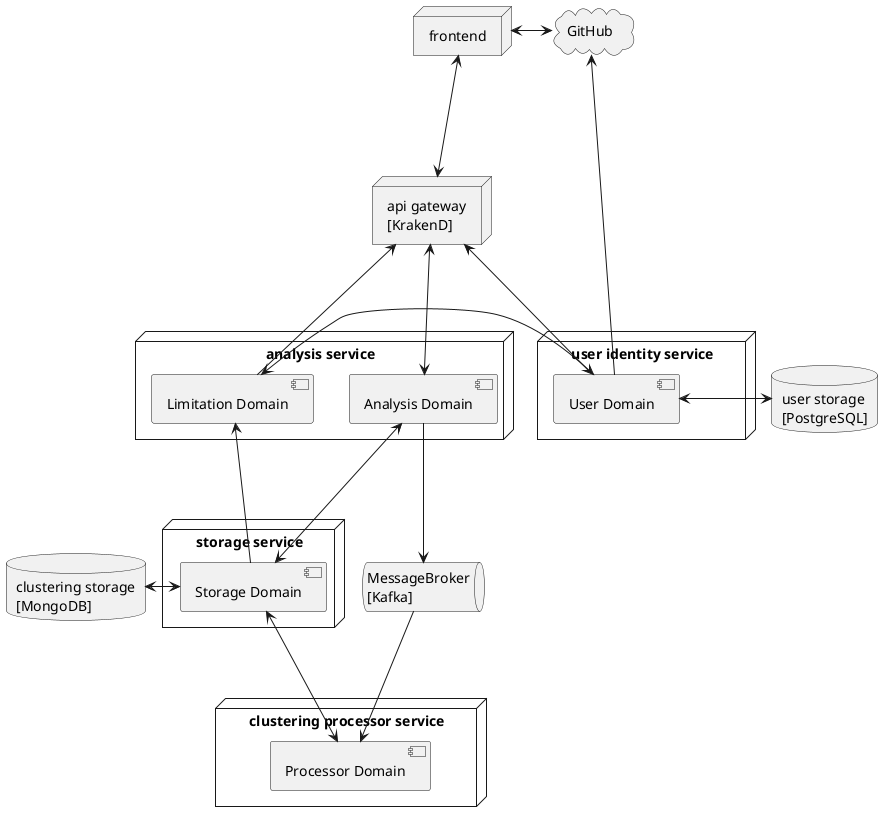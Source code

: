 @startuml Analysis Service

skinparam {
    HorizontalAlignment center
}

cloud "GitHub" as GitHub

node "user identity service" as UserIdentityService {
    component "User Domain" as UserDomain
}

node "frontend" as Frontend {

}

node "api gateway\n[KrakenD]" as ApiGateway

node "analysis service" as AnalysisService {
    component "Analysis Domain" as AnalysisDomain
    component "Limitation Domain" as LimitationDomain

}

node "storage service" as StorageService {
    component "Storage Domain" as StorageDomain
}

node "clustering processor service" as ClusteringProcessorService{
    component "Processor Domain" as ProcessorDomain
}

queue "MessageBroker\n[Kafka]" as MessageBroker

database "clustering storage\n[MongoDB]" as ClusteringStorage
database "user storage\n[PostgreSQL]" as UserStorage

GitHub <-d-- UserDomain
GitHub <-l--> Frontend

Frontend <-d--> ApiGateway

ApiGateway <-d-- LimitationDomain
ApiGateway <-d--> AnalysisDomain
ApiGateway <-d--> UserDomain 

UserDomain -l--> LimitationDomain
UserDomain <-r-> UserStorage

AnalysisDomain <-d--> StorageDomain
StorageDomain -u--> LimitationDomain
StorageDomain <-l-> ClusteringStorage

AnalysisDomain -d--> MessageBroker
MessageBroker -d--> ProcessorDomain
ProcessorDomain <-u--> StorageDomain

@enduml
